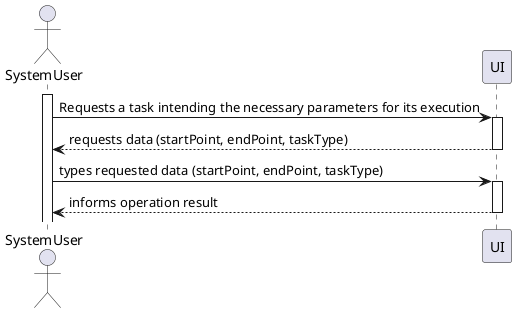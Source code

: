 @startuml

actor SystemUser
activate SystemUser
SystemUser -> UI : Requests a task intending the necessary parameters for its execution
activate UI
UI --> SystemUser : requests data (startPoint, endPoint, taskType)
deactivate UI
SystemUser -> UI : types requested data (startPoint, endPoint, taskType)
activate UI
UI --> SystemUser : informs operation result
deactivate UI



@enduml